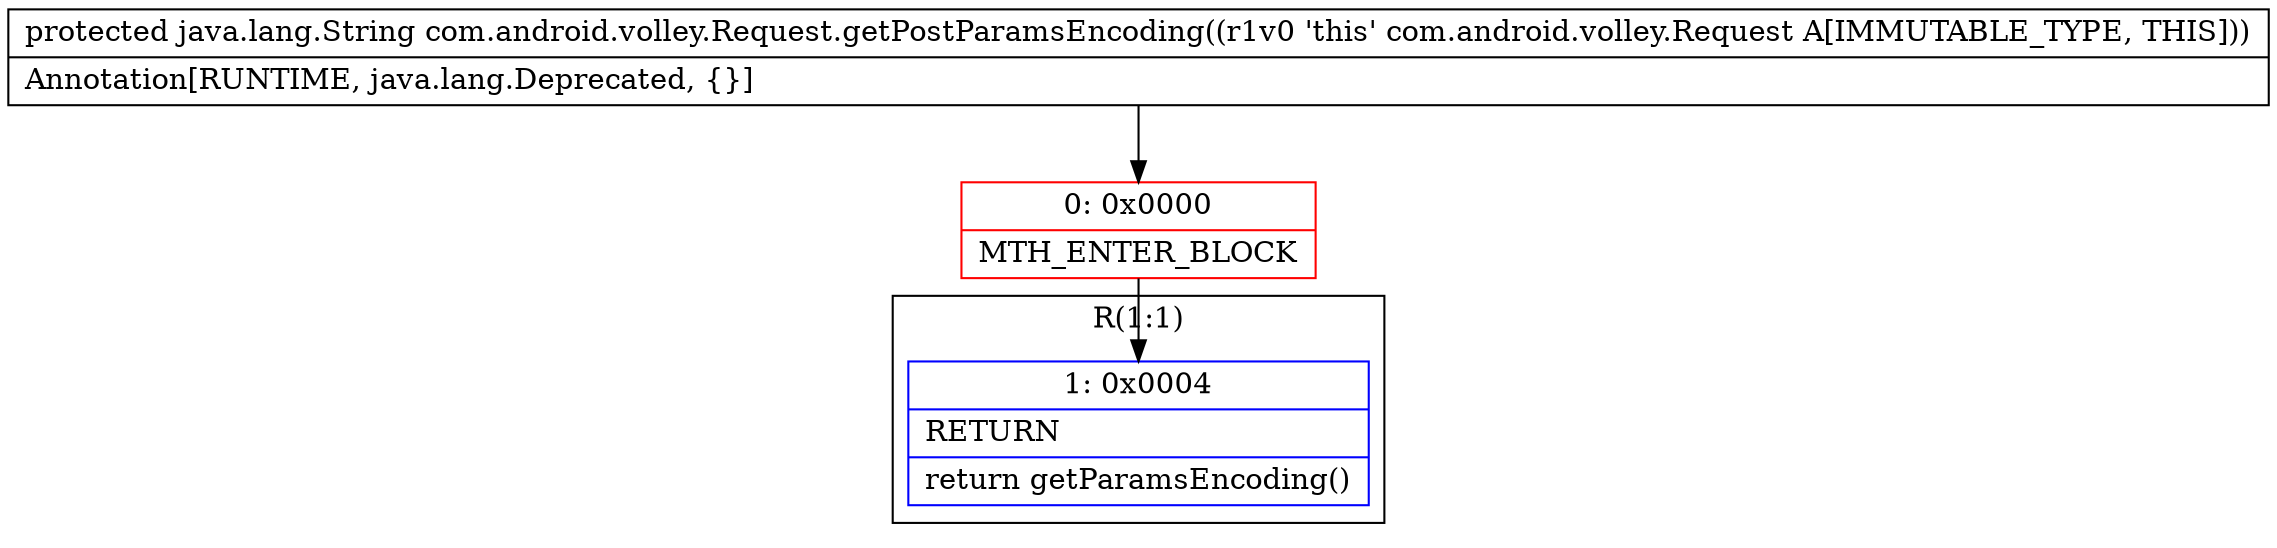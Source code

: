 digraph "CFG forcom.android.volley.Request.getPostParamsEncoding()Ljava\/lang\/String;" {
subgraph cluster_Region_1217779679 {
label = "R(1:1)";
node [shape=record,color=blue];
Node_1 [shape=record,label="{1\:\ 0x0004|RETURN\l|return getParamsEncoding()\l}"];
}
Node_0 [shape=record,color=red,label="{0\:\ 0x0000|MTH_ENTER_BLOCK\l}"];
MethodNode[shape=record,label="{protected java.lang.String com.android.volley.Request.getPostParamsEncoding((r1v0 'this' com.android.volley.Request A[IMMUTABLE_TYPE, THIS]))  | Annotation[RUNTIME, java.lang.Deprecated, \{\}]\l}"];
MethodNode -> Node_0;
Node_0 -> Node_1;
}

